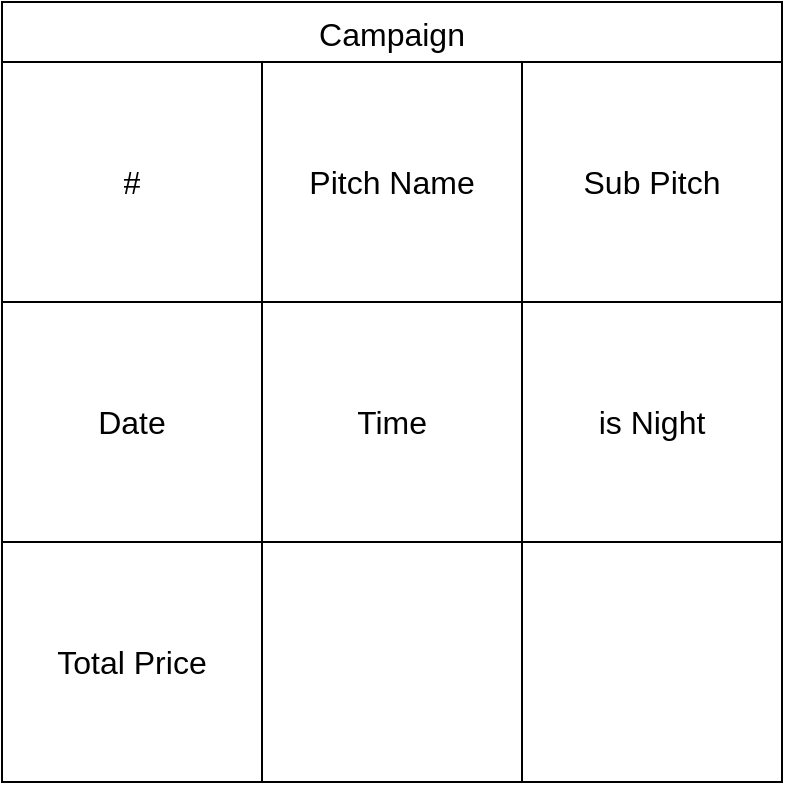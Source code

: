 <mxfile version="21.8.2" type="device">
  <diagram name="Page-1" id="O6wQNtZ6egI7mE0JpfJw">
    <mxGraphModel dx="1112" dy="481" grid="1" gridSize="10" guides="1" tooltips="1" connect="1" arrows="1" fold="1" page="1" pageScale="1" pageWidth="850" pageHeight="1100" math="0" shadow="0">
      <root>
        <mxCell id="0" />
        <mxCell id="1" parent="0" />
        <mxCell id="gwmTVJFZZwF4skqCbWc3-15" value="Campaign" style="shape=table;startSize=30;container=1;collapsible=0;childLayout=tableLayout;strokeColor=default;fontSize=16;" vertex="1" parent="1">
          <mxGeometry x="90" y="20" width="390" height="390" as="geometry" />
        </mxCell>
        <mxCell id="gwmTVJFZZwF4skqCbWc3-16" value="" style="shape=tableRow;horizontal=0;startSize=0;swimlaneHead=0;swimlaneBody=0;strokeColor=inherit;top=0;left=0;bottom=0;right=0;collapsible=0;dropTarget=0;fillColor=none;points=[[0,0.5],[1,0.5]];portConstraint=eastwest;fontSize=16;" vertex="1" parent="gwmTVJFZZwF4skqCbWc3-15">
          <mxGeometry y="30" width="390" height="120" as="geometry" />
        </mxCell>
        <mxCell id="gwmTVJFZZwF4skqCbWc3-17" value="#" style="shape=partialRectangle;html=1;whiteSpace=wrap;connectable=0;strokeColor=inherit;overflow=hidden;fillColor=none;top=0;left=0;bottom=0;right=0;pointerEvents=1;fontSize=16;" vertex="1" parent="gwmTVJFZZwF4skqCbWc3-16">
          <mxGeometry width="130" height="120" as="geometry">
            <mxRectangle width="130" height="120" as="alternateBounds" />
          </mxGeometry>
        </mxCell>
        <mxCell id="gwmTVJFZZwF4skqCbWc3-18" value="Pitch Name" style="shape=partialRectangle;html=1;whiteSpace=wrap;connectable=0;strokeColor=inherit;overflow=hidden;fillColor=none;top=0;left=0;bottom=0;right=0;pointerEvents=1;fontSize=16;" vertex="1" parent="gwmTVJFZZwF4skqCbWc3-16">
          <mxGeometry x="130" width="130" height="120" as="geometry">
            <mxRectangle width="130" height="120" as="alternateBounds" />
          </mxGeometry>
        </mxCell>
        <mxCell id="gwmTVJFZZwF4skqCbWc3-19" value="Sub Pitch" style="shape=partialRectangle;html=1;whiteSpace=wrap;connectable=0;strokeColor=inherit;overflow=hidden;fillColor=none;top=0;left=0;bottom=0;right=0;pointerEvents=1;fontSize=16;" vertex="1" parent="gwmTVJFZZwF4skqCbWc3-16">
          <mxGeometry x="260" width="130" height="120" as="geometry">
            <mxRectangle width="130" height="120" as="alternateBounds" />
          </mxGeometry>
        </mxCell>
        <mxCell id="gwmTVJFZZwF4skqCbWc3-20" value="" style="shape=tableRow;horizontal=0;startSize=0;swimlaneHead=0;swimlaneBody=0;strokeColor=inherit;top=0;left=0;bottom=0;right=0;collapsible=0;dropTarget=0;fillColor=none;points=[[0,0.5],[1,0.5]];portConstraint=eastwest;fontSize=16;" vertex="1" parent="gwmTVJFZZwF4skqCbWc3-15">
          <mxGeometry y="150" width="390" height="120" as="geometry" />
        </mxCell>
        <mxCell id="gwmTVJFZZwF4skqCbWc3-21" value="Date" style="shape=partialRectangle;html=1;whiteSpace=wrap;connectable=0;strokeColor=inherit;overflow=hidden;fillColor=none;top=0;left=0;bottom=0;right=0;pointerEvents=1;fontSize=16;" vertex="1" parent="gwmTVJFZZwF4skqCbWc3-20">
          <mxGeometry width="130" height="120" as="geometry">
            <mxRectangle width="130" height="120" as="alternateBounds" />
          </mxGeometry>
        </mxCell>
        <mxCell id="gwmTVJFZZwF4skqCbWc3-22" value="Time" style="shape=partialRectangle;html=1;whiteSpace=wrap;connectable=0;strokeColor=inherit;overflow=hidden;fillColor=none;top=0;left=0;bottom=0;right=0;pointerEvents=1;fontSize=16;" vertex="1" parent="gwmTVJFZZwF4skqCbWc3-20">
          <mxGeometry x="130" width="130" height="120" as="geometry">
            <mxRectangle width="130" height="120" as="alternateBounds" />
          </mxGeometry>
        </mxCell>
        <mxCell id="gwmTVJFZZwF4skqCbWc3-23" value="is Night" style="shape=partialRectangle;html=1;whiteSpace=wrap;connectable=0;strokeColor=inherit;overflow=hidden;fillColor=none;top=0;left=0;bottom=0;right=0;pointerEvents=1;fontSize=16;" vertex="1" parent="gwmTVJFZZwF4skqCbWc3-20">
          <mxGeometry x="260" width="130" height="120" as="geometry">
            <mxRectangle width="130" height="120" as="alternateBounds" />
          </mxGeometry>
        </mxCell>
        <mxCell id="gwmTVJFZZwF4skqCbWc3-24" value="" style="shape=tableRow;horizontal=0;startSize=0;swimlaneHead=0;swimlaneBody=0;strokeColor=inherit;top=0;left=0;bottom=0;right=0;collapsible=0;dropTarget=0;fillColor=none;points=[[0,0.5],[1,0.5]];portConstraint=eastwest;fontSize=16;" vertex="1" parent="gwmTVJFZZwF4skqCbWc3-15">
          <mxGeometry y="270" width="390" height="120" as="geometry" />
        </mxCell>
        <mxCell id="gwmTVJFZZwF4skqCbWc3-25" value="Total Price" style="shape=partialRectangle;html=1;whiteSpace=wrap;connectable=0;strokeColor=inherit;overflow=hidden;fillColor=none;top=0;left=0;bottom=0;right=0;pointerEvents=1;fontSize=16;" vertex="1" parent="gwmTVJFZZwF4skqCbWc3-24">
          <mxGeometry width="130" height="120" as="geometry">
            <mxRectangle width="130" height="120" as="alternateBounds" />
          </mxGeometry>
        </mxCell>
        <mxCell id="gwmTVJFZZwF4skqCbWc3-26" value="" style="shape=partialRectangle;html=1;whiteSpace=wrap;connectable=0;strokeColor=inherit;overflow=hidden;fillColor=none;top=0;left=0;bottom=0;right=0;pointerEvents=1;fontSize=16;" vertex="1" parent="gwmTVJFZZwF4skqCbWc3-24">
          <mxGeometry x="130" width="130" height="120" as="geometry">
            <mxRectangle width="130" height="120" as="alternateBounds" />
          </mxGeometry>
        </mxCell>
        <mxCell id="gwmTVJFZZwF4skqCbWc3-27" value="" style="shape=partialRectangle;html=1;whiteSpace=wrap;connectable=0;strokeColor=inherit;overflow=hidden;fillColor=none;top=0;left=0;bottom=0;right=0;pointerEvents=1;fontSize=16;" vertex="1" parent="gwmTVJFZZwF4skqCbWc3-24">
          <mxGeometry x="260" width="130" height="120" as="geometry">
            <mxRectangle width="130" height="120" as="alternateBounds" />
          </mxGeometry>
        </mxCell>
      </root>
    </mxGraphModel>
  </diagram>
</mxfile>
